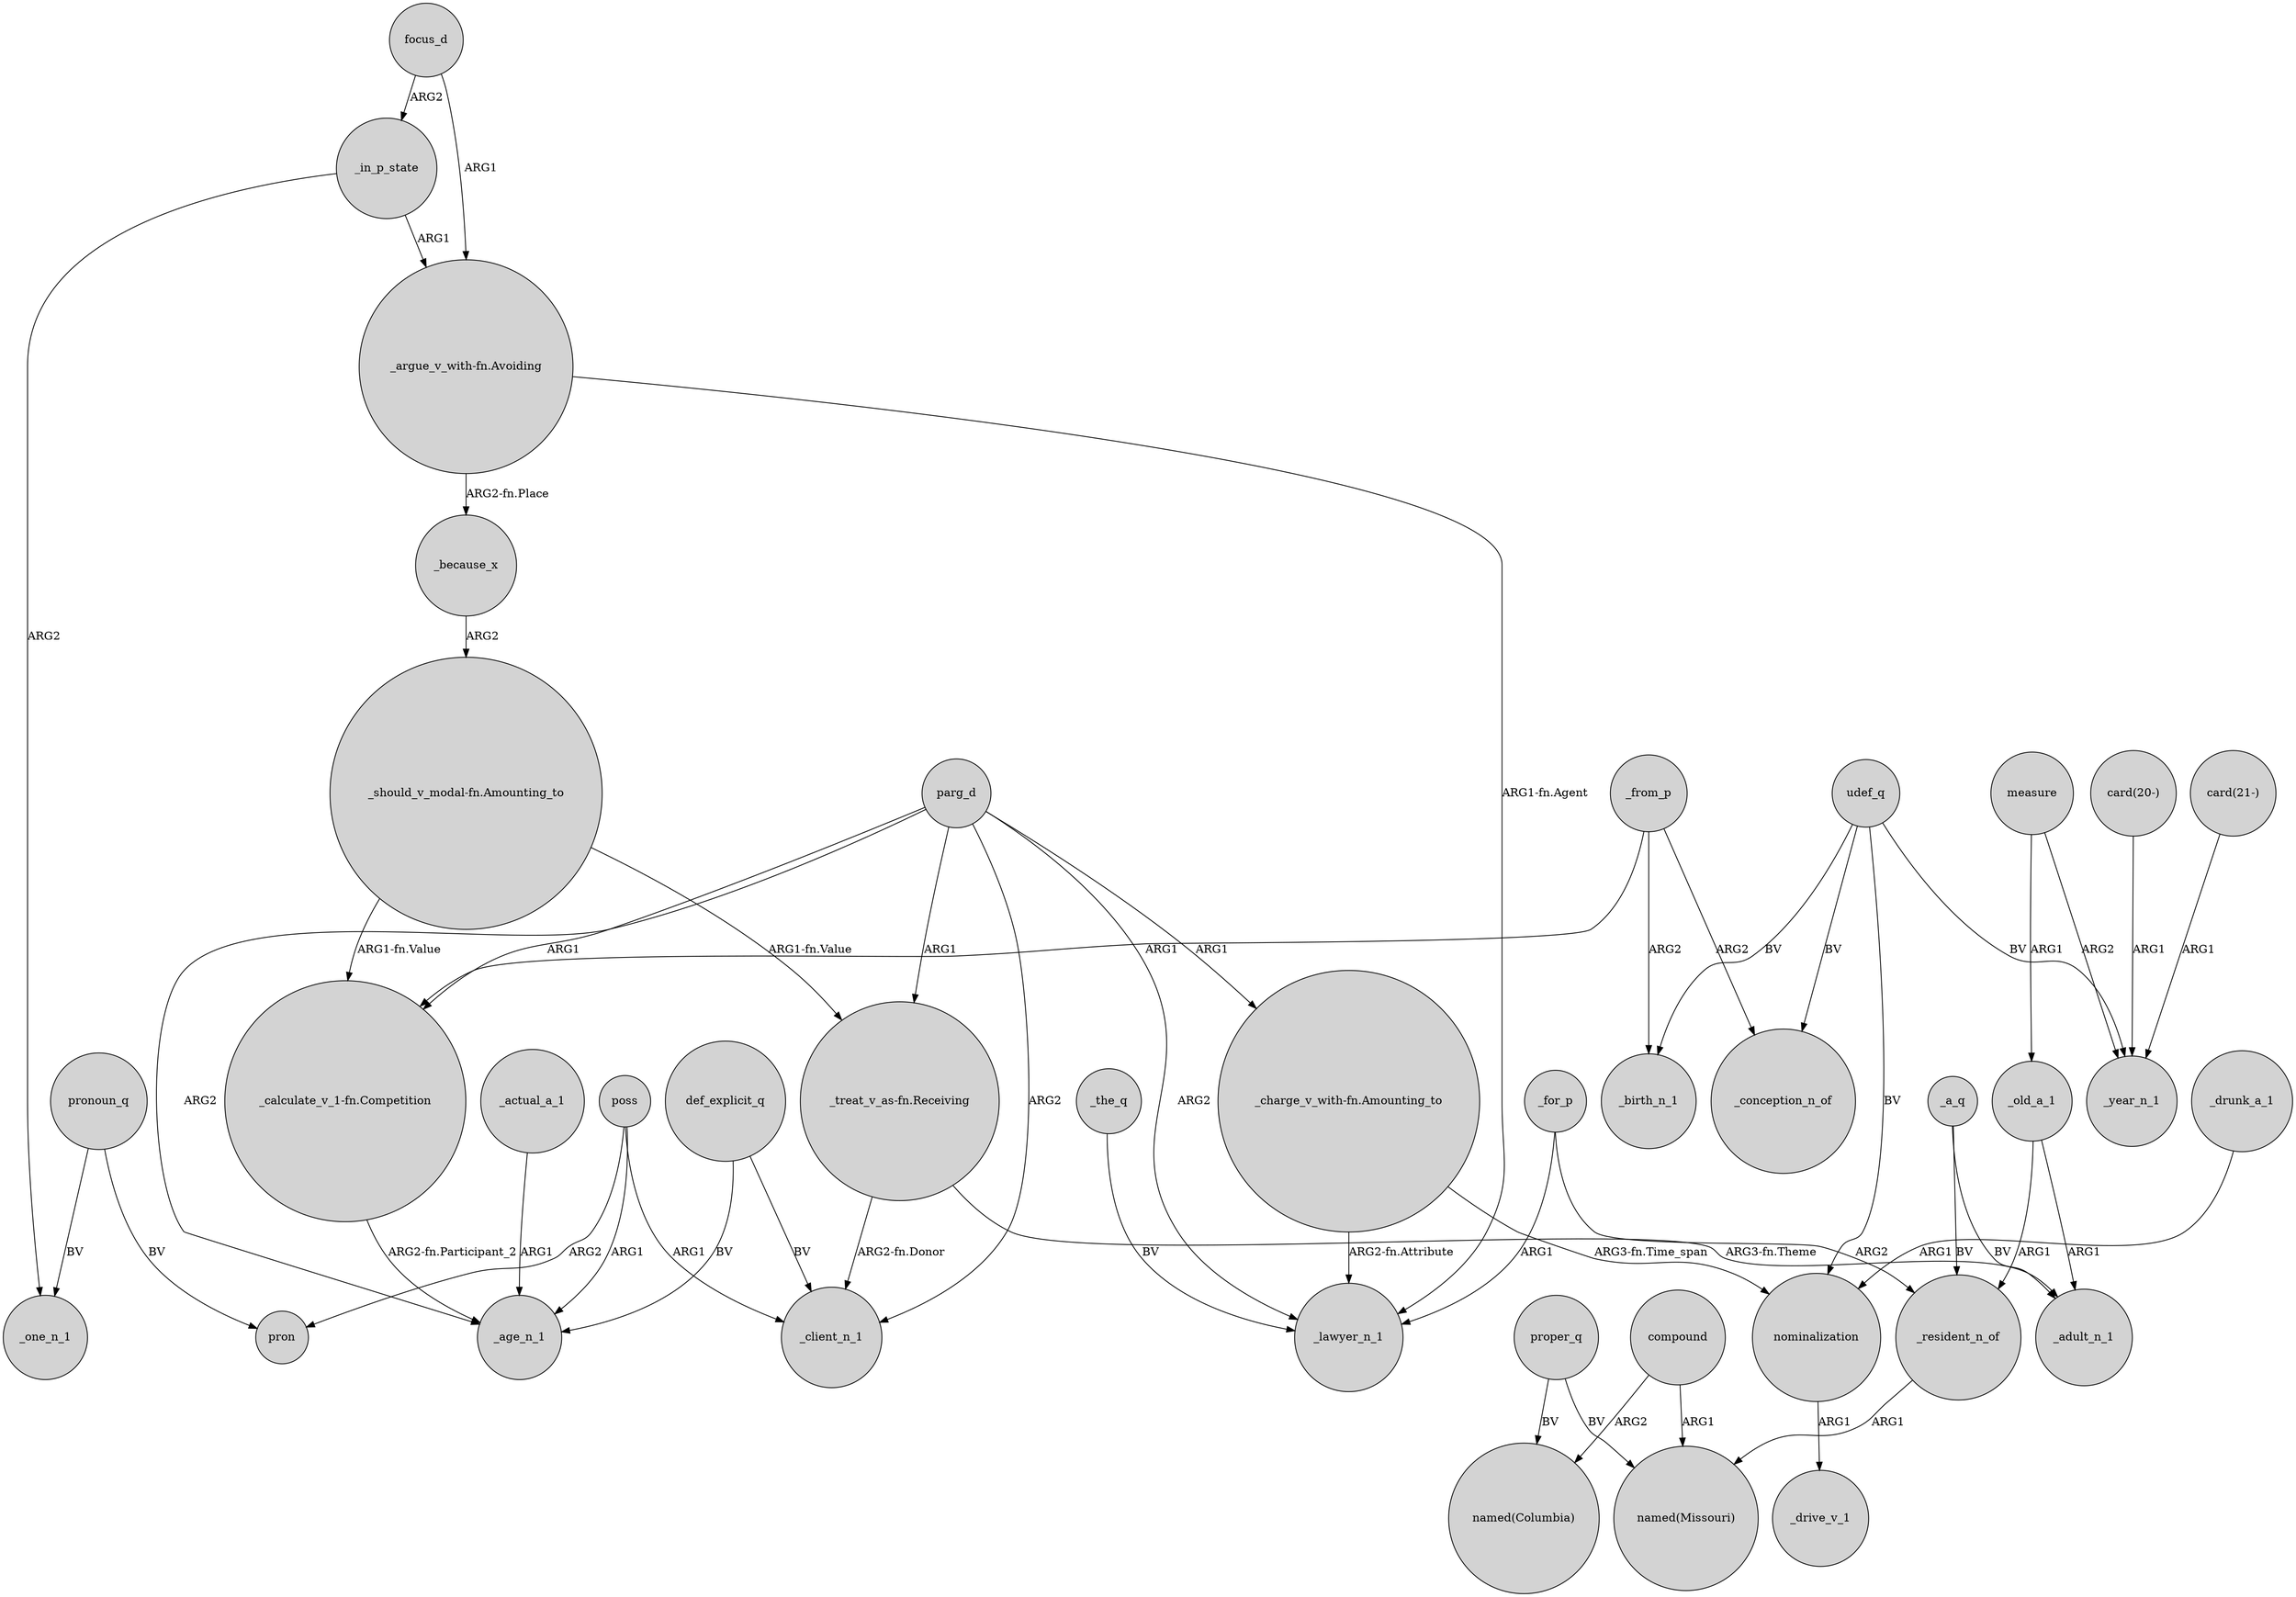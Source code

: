 digraph {
	node [shape=circle style=filled]
	_the_q -> _lawyer_n_1 [label=BV]
	_from_p -> _conception_n_of [label=ARG2]
	focus_d -> _in_p_state [label=ARG2]
	_in_p_state -> _one_n_1 [label=ARG2]
	poss -> _client_n_1 [label=ARG1]
	parg_d -> "_charge_v_with-fn.Amounting_to" [label=ARG1]
	"_treat_v_as-fn.Receiving" -> _client_n_1 [label="ARG2-fn.Donor"]
	_for_p -> _resident_n_of [label=ARG2]
	_resident_n_of -> "named(Missouri)" [label=ARG1]
	_actual_a_1 -> _age_n_1 [label=ARG1]
	"_treat_v_as-fn.Receiving" -> _adult_n_1 [label="ARG3-fn.Theme"]
	poss -> _age_n_1 [label=ARG1]
	"_should_v_modal-fn.Amounting_to" -> "_treat_v_as-fn.Receiving" [label="ARG1-fn.Value"]
	udef_q -> nominalization [label=BV]
	parg_d -> "_treat_v_as-fn.Receiving" [label=ARG1]
	parg_d -> _age_n_1 [label=ARG2]
	parg_d -> _lawyer_n_1 [label=ARG2]
	_because_x -> "_should_v_modal-fn.Amounting_to" [label=ARG2]
	_old_a_1 -> _adult_n_1 [label=ARG1]
	measure -> _old_a_1 [label=ARG1]
	"_charge_v_with-fn.Amounting_to" -> nominalization [label="ARG3-fn.Time_span"]
	compound -> "named(Columbia)" [label=ARG2]
	def_explicit_q -> _age_n_1 [label=BV]
	"card(20-)" -> _year_n_1 [label=ARG1]
	_old_a_1 -> _resident_n_of [label=ARG1]
	pronoun_q -> pron [label=BV]
	"card(21-)" -> _year_n_1 [label=ARG1]
	"_charge_v_with-fn.Amounting_to" -> _lawyer_n_1 [label="ARG2-fn.Attribute"]
	measure -> _year_n_1 [label=ARG2]
	poss -> pron [label=ARG2]
	parg_d -> _client_n_1 [label=ARG2]
	pronoun_q -> _one_n_1 [label=BV]
	"_argue_v_with-fn.Avoiding" -> _lawyer_n_1 [label="ARG1-fn.Agent"]
	_a_q -> _resident_n_of [label=BV]
	"_argue_v_with-fn.Avoiding" -> _because_x [label="ARG2-fn.Place"]
	compound -> "named(Missouri)" [label=ARG1]
	_from_p -> "_calculate_v_1-fn.Competition" [label=ARG1]
	proper_q -> "named(Columbia)" [label=BV]
	focus_d -> "_argue_v_with-fn.Avoiding" [label=ARG1]
	_a_q -> _adult_n_1 [label=BV]
	"_calculate_v_1-fn.Competition" -> _age_n_1 [label="ARG2-fn.Participant_2"]
	_in_p_state -> "_argue_v_with-fn.Avoiding" [label=ARG1]
	_for_p -> _lawyer_n_1 [label=ARG1]
	nominalization -> _drive_v_1 [label=ARG1]
	"_should_v_modal-fn.Amounting_to" -> "_calculate_v_1-fn.Competition" [label="ARG1-fn.Value"]
	udef_q -> _birth_n_1 [label=BV]
	udef_q -> _year_n_1 [label=BV]
	_from_p -> _birth_n_1 [label=ARG2]
	udef_q -> _conception_n_of [label=BV]
	proper_q -> "named(Missouri)" [label=BV]
	parg_d -> "_calculate_v_1-fn.Competition" [label=ARG1]
	_drunk_a_1 -> nominalization [label=ARG1]
	def_explicit_q -> _client_n_1 [label=BV]
}
